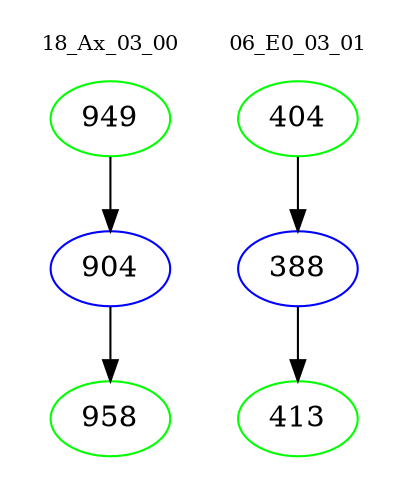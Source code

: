 digraph{
subgraph cluster_0 {
color = white
label = "18_Ax_03_00";
fontsize=10;
T0_949 [label="949", color="green"]
T0_949 -> T0_904 [color="black"]
T0_904 [label="904", color="blue"]
T0_904 -> T0_958 [color="black"]
T0_958 [label="958", color="green"]
}
subgraph cluster_1 {
color = white
label = "06_E0_03_01";
fontsize=10;
T1_404 [label="404", color="green"]
T1_404 -> T1_388 [color="black"]
T1_388 [label="388", color="blue"]
T1_388 -> T1_413 [color="black"]
T1_413 [label="413", color="green"]
}
}
